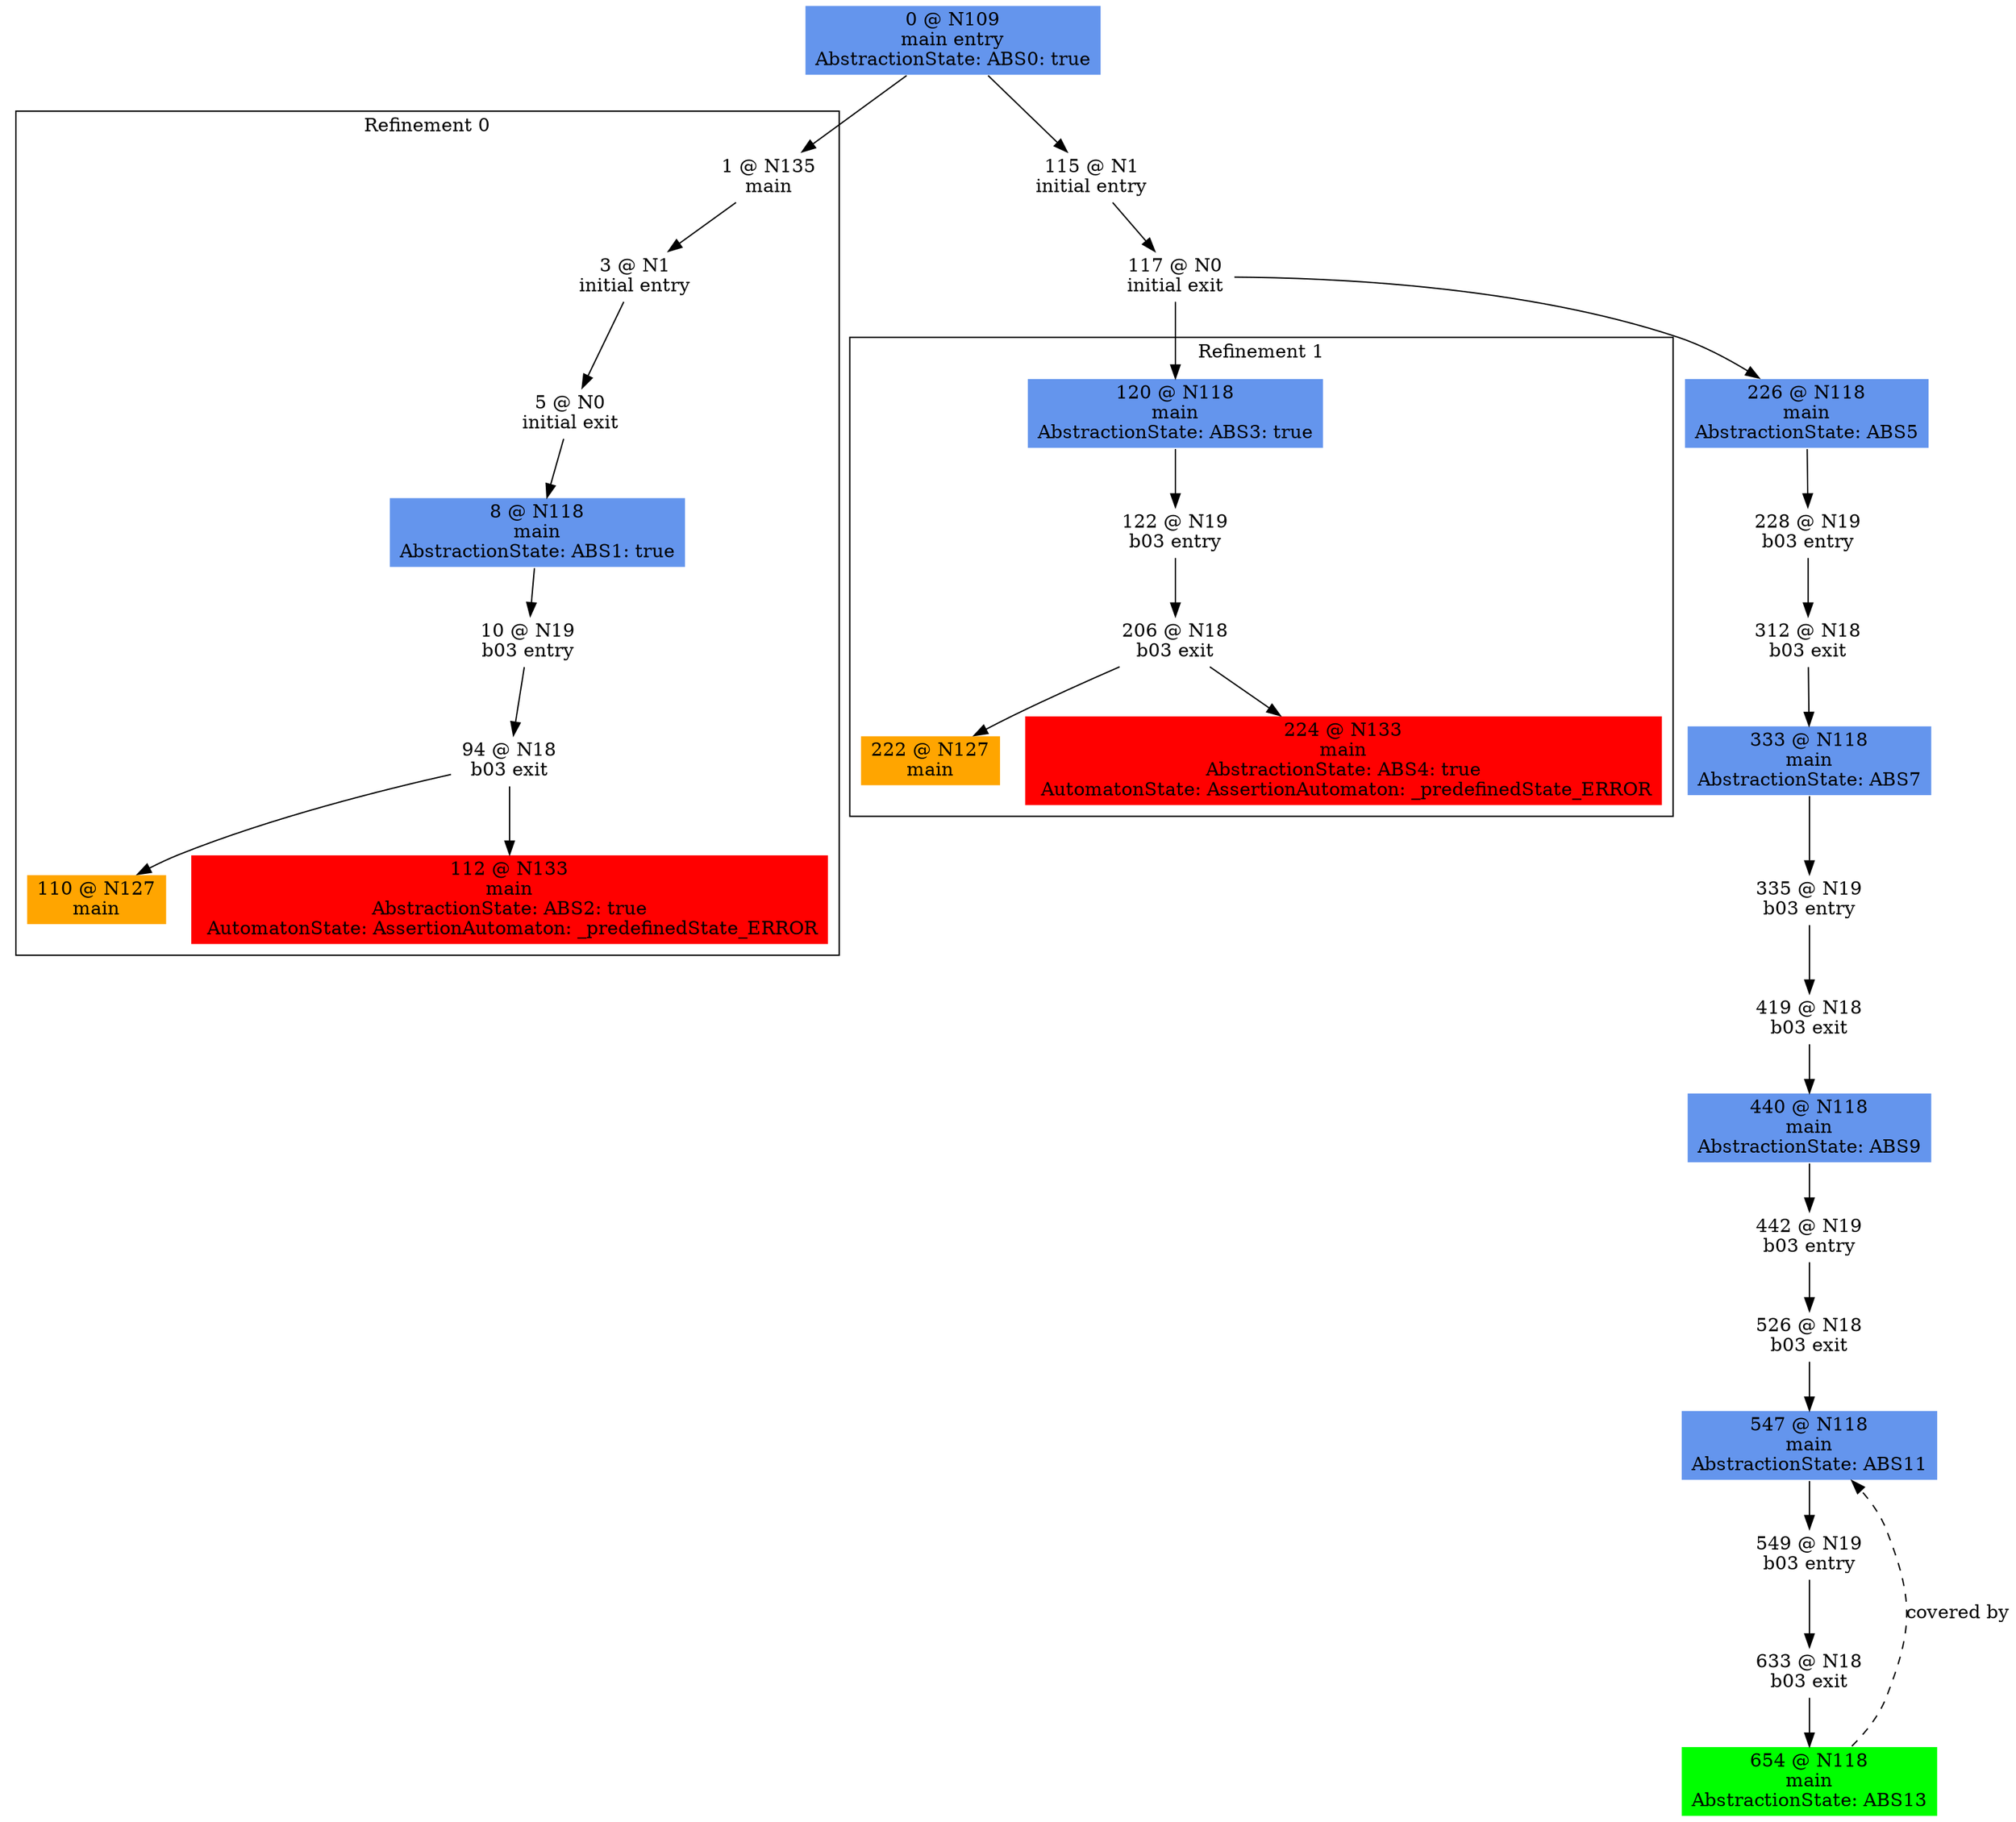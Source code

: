 digraph ARG {
node [style="filled" shape="box" color="white"]
subgraph cluster_0 {
label="Refinement 0"
1 [label="1 @ N135\nmain\n" id="1"]
3 [label="3 @ N1\ninitial entry\n" id="3"]
5 [label="5 @ N0\ninitial exit\n" id="5"]
8 [fillcolor="cornflowerblue" label="8 @ N118\nmain\nAbstractionState: ABS1: true\n" id="8"]
10 [label="10 @ N19\nb03 entry\n" id="10"]
94 [label="94 @ N18\nb03 exit\n" id="94"]
110 [fillcolor="orange" label="110 @ N127\nmain\n" id="110"]
112 [fillcolor="red" label="112 @ N133\nmain\nAbstractionState: ABS2: true\n AutomatonState: AssertionAutomaton: _predefinedState_ERROR\n" id="112"]
1 -> 3 []
3 -> 5 []
5 -> 8 []
8 -> 10 []
10 -> 94 []
94 -> 112 []
94 -> 110 []
}
0 -> 1
subgraph cluster_1 {
label="Refinement 1"
120 [fillcolor="cornflowerblue" label="120 @ N118\nmain\nAbstractionState: ABS3: true\n" id="120"]
122 [label="122 @ N19\nb03 entry\n" id="122"]
206 [label="206 @ N18\nb03 exit\n" id="206"]
222 [fillcolor="orange" label="222 @ N127\nmain\n" id="222"]
224 [fillcolor="red" label="224 @ N133\nmain\nAbstractionState: ABS4: true\n AutomatonState: AssertionAutomaton: _predefinedState_ERROR\n" id="224"]
120 -> 122 []
122 -> 206 []
206 -> 224 []
206 -> 222 []
}
117 -> 120
0 [fillcolor="cornflowerblue" label="0 @ N109\nmain entry\nAbstractionState: ABS0: true\n" id="0"]
115 [label="115 @ N1\ninitial entry\n" id="115"]
117 [label="117 @ N0\ninitial exit\n" id="117"]
226 [fillcolor="cornflowerblue" label="226 @ N118\nmain\nAbstractionState: ABS5\n" id="226"]
228 [label="228 @ N19\nb03 entry\n" id="228"]
312 [label="312 @ N18\nb03 exit\n" id="312"]
333 [fillcolor="cornflowerblue" label="333 @ N118\nmain\nAbstractionState: ABS7\n" id="333"]
335 [label="335 @ N19\nb03 entry\n" id="335"]
419 [label="419 @ N18\nb03 exit\n" id="419"]
440 [fillcolor="cornflowerblue" label="440 @ N118\nmain\nAbstractionState: ABS9\n" id="440"]
442 [label="442 @ N19\nb03 entry\n" id="442"]
526 [label="526 @ N18\nb03 exit\n" id="526"]
547 [fillcolor="cornflowerblue" label="547 @ N118\nmain\nAbstractionState: ABS11\n" id="547"]
549 [label="549 @ N19\nb03 entry\n" id="549"]
633 [label="633 @ N18\nb03 exit\n" id="633"]
654 [fillcolor="green" label="654 @ N118\nmain\nAbstractionState: ABS13\n" id="654"]
0 -> 115 []
115 -> 117 []
117 -> 226 []
226 -> 228 []
228 -> 312 []
312 -> 333 []
333 -> 335 []
335 -> 419 []
419 -> 440 []
440 -> 442 []
442 -> 526 []
526 -> 547 []
654 -> 547 [style="dashed" weight="0" label="covered by"]
547 -> 549 []
549 -> 633 []
633 -> 654 []
}
